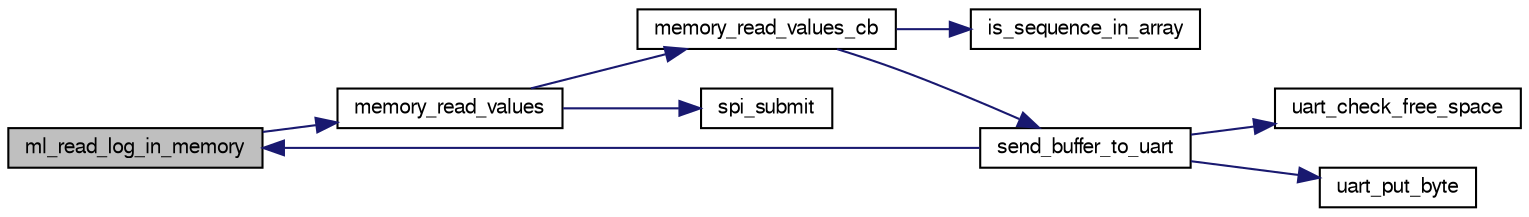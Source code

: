 digraph "ml_read_log_in_memory"
{
  edge [fontname="FreeSans",fontsize="10",labelfontname="FreeSans",labelfontsize="10"];
  node [fontname="FreeSans",fontsize="10",shape=record];
  rankdir="LR";
  Node1 [label="ml_read_log_in_memory",height=0.2,width=0.4,color="black", fillcolor="grey75", style="filled", fontcolor="black"];
  Node1 -> Node2 [color="midnightblue",fontsize="10",style="solid",fontname="FreeSans"];
  Node2 [label="memory_read_values",height=0.2,width=0.4,color="black", fillcolor="white", style="filled",URL="$high__speed__logger__direct__memory_8c.html#a1fb39680405c75bd37906ab8291785a3",tooltip="Function sending a request to read some values in memory. "];
  Node2 -> Node3 [color="midnightblue",fontsize="10",style="solid",fontname="FreeSans"];
  Node3 [label="memory_read_values_cb",height=0.2,width=0.4,color="black", fillcolor="white", style="filled",URL="$high__speed__logger__direct__memory_8c.html#a03c89d538e0d2f5fd4ffd2dcc2dbcdf4",tooltip="Callback function decrypting the read values from the memory. "];
  Node3 -> Node4 [color="midnightblue",fontsize="10",style="solid",fontname="FreeSans"];
  Node4 [label="is_sequence_in_array",height=0.2,width=0.4,color="black", fillcolor="white", style="filled",URL="$high__speed__logger__direct__memory_8c.html#ac6e29eff80626c1009b7f6634e468cd6",tooltip="Function testing if a sequence is in a buffer of values. "];
  Node3 -> Node5 [color="midnightblue",fontsize="10",style="solid",fontname="FreeSans"];
  Node5 [label="send_buffer_to_uart",height=0.2,width=0.4,color="black", fillcolor="white", style="filled",URL="$high__speed__logger__direct__memory_8c.html#a9bddde970a97af490613f8c8c3afbd02",tooltip="Function sending the read values from the memory to te UART. "];
  Node5 -> Node6 [color="midnightblue",fontsize="10",style="solid",fontname="FreeSans"];
  Node6 [label="uart_check_free_space",height=0.2,width=0.4,color="black", fillcolor="white", style="filled",URL="$chibios_2mcu__periph_2uart__arch_8c.html#a84e0ba332e04b6e93ac83a1f9874dc40"];
  Node5 -> Node1 [color="midnightblue",fontsize="10",style="solid",fontname="FreeSans"];
  Node5 -> Node7 [color="midnightblue",fontsize="10",style="solid",fontname="FreeSans"];
  Node7 [label="uart_put_byte",height=0.2,width=0.4,color="black", fillcolor="white", style="filled",URL="$chibios_2mcu__periph_2uart__arch_8c.html#a47d332312effc31e88e688471daf02a5",tooltip="Uart transmit implementation. "];
  Node2 -> Node8 [color="midnightblue",fontsize="10",style="solid",fontname="FreeSans"];
  Node8 [label="spi_submit",height=0.2,width=0.4,color="black", fillcolor="white", style="filled",URL="$group__spi.html#ga5d383931766cb373ebad0b8bc26d439d",tooltip="Submit SPI transaction. "];
}

